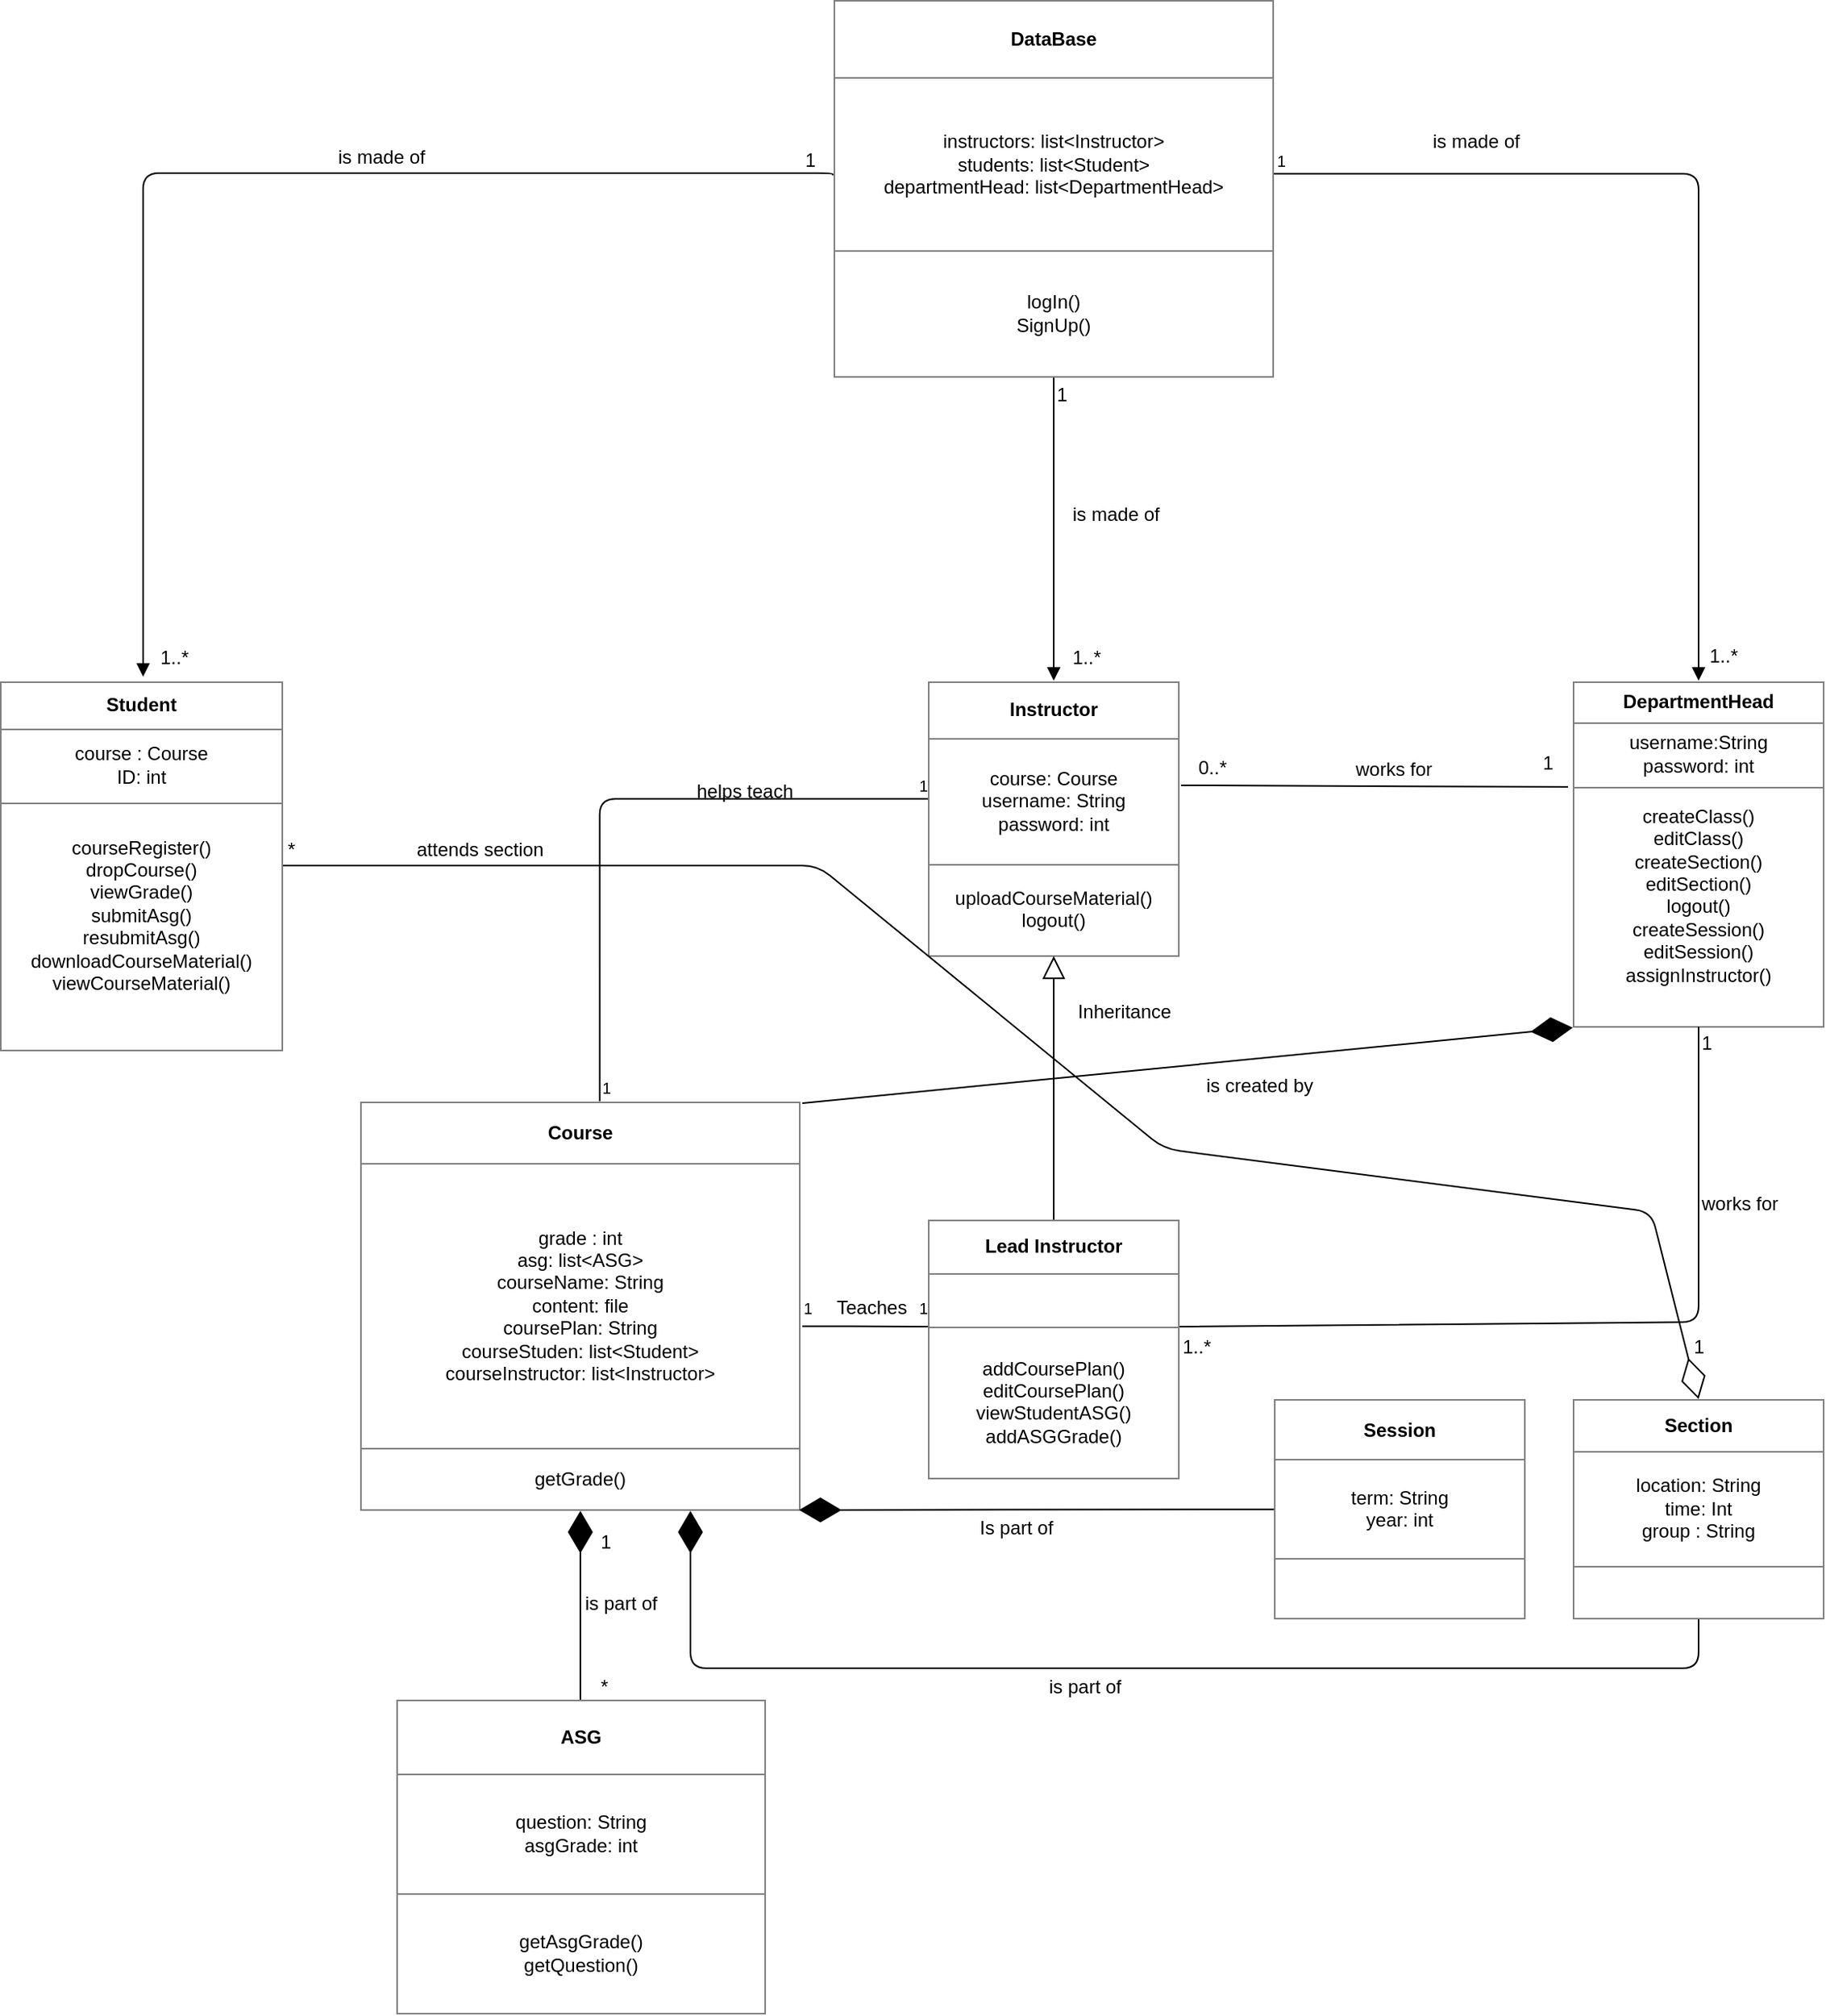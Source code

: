<mxfile version="10.3.9" type="github"><diagram id="5uwKdCJaVRyXNvjKu-MF" name="Page-1"><mxGraphModel dx="1640" dy="1031" grid="1" gridSize="10" guides="1" tooltips="1" connect="1" arrows="1" fold="1" page="1" pageScale="1" pageWidth="850" pageHeight="1100" math="0" shadow="0"><root><mxCell id="0"/><mxCell id="1" parent="0"/><mxCell id="axZMl3UCXFqn_MnOmaTG-1" value="&lt;table style=&quot;width: 100% ; height: 100% ; border-collapse: collapse&quot; width=&quot;100%&quot; cellpadding=&quot;4&quot; border=&quot;1&quot;&gt;&lt;tbody&gt;&lt;tr&gt;&lt;th align=&quot;center&quot;&gt;DepartmentHead&lt;br&gt;&lt;/th&gt;&lt;/tr&gt;&lt;tr&gt;&lt;td align=&quot;center&quot;&gt;username:String&lt;br&gt;password: int &lt;br&gt;&lt;/td&gt;&lt;/tr&gt;&lt;tr&gt;&lt;td align=&quot;center&quot;&gt;createClass()&lt;br&gt;editClass()&lt;br&gt;createSection()&lt;br&gt;editSection()&lt;br&gt;logout()&lt;br&gt;createSession()&lt;br&gt;editSession()&lt;br&gt;assignInstructor()&lt;br&gt;&lt;br&gt;&lt;/td&gt;&lt;/tr&gt;&lt;/tbody&gt;&lt;/table&gt;" style="text;html=1;strokeColor=none;fillColor=none;overflow=fill;" vertex="1" parent="1"><mxGeometry x="1040" y="472.5" width="160" height="220" as="geometry"/></mxCell><mxCell id="axZMl3UCXFqn_MnOmaTG-2" value="&lt;table style=&quot;width: 100% ; height: 100% ; border-collapse: collapse&quot; width=&quot;100%&quot; cellpadding=&quot;4&quot; border=&quot;1&quot;&gt;&lt;tbody&gt;&lt;tr&gt;&lt;th align=&quot;center&quot;&gt;Instructor&lt;br&gt;&lt;/th&gt;&lt;/tr&gt;&lt;tr&gt;&lt;td align=&quot;center&quot;&gt;course: Course&lt;br&gt;username: String&lt;br&gt;password: int&lt;br&gt;&lt;/td&gt;&lt;/tr&gt;&lt;tr&gt;&lt;td align=&quot;center&quot;&gt;uploadCourseMaterial()&lt;br&gt;logout()&lt;br&gt;&lt;/td&gt;&lt;/tr&gt;&lt;/tbody&gt;&lt;/table&gt;" style="text;html=1;strokeColor=none;fillColor=none;overflow=fill;" vertex="1" parent="1"><mxGeometry x="630" y="472.5" width="160" height="175" as="geometry"/></mxCell><mxCell id="axZMl3UCXFqn_MnOmaTG-3" value="&lt;table style=&quot;width: 100% ; height: 100% ; border-collapse: collapse&quot; width=&quot;100%&quot; cellpadding=&quot;4&quot; border=&quot;1&quot;&gt;&lt;tbody&gt;&lt;tr&gt;&lt;th align=&quot;center&quot;&gt;Lead Instructor&lt;br&gt;&lt;/th&gt;&lt;/tr&gt;&lt;tr&gt;&lt;td align=&quot;center&quot;&gt;&lt;br&gt;&lt;/td&gt;&lt;/tr&gt;&lt;tr&gt;&lt;td align=&quot;center&quot;&gt;addCoursePlan()&lt;br&gt;editCoursePlan()&lt;br&gt;viewStudentASG()&lt;br&gt;addASGGrade()&lt;br&gt;&lt;/td&gt;&lt;/tr&gt;&lt;/tbody&gt;&lt;/table&gt;" style="text;html=1;strokeColor=none;fillColor=none;overflow=fill;" vertex="1" parent="1"><mxGeometry x="630" y="815" width="160" height="165" as="geometry"/></mxCell><mxCell id="axZMl3UCXFqn_MnOmaTG-4" value="&lt;table style=&quot;width: 100% ; height: 100% ; border-collapse: collapse&quot; width=&quot;100%&quot; cellpadding=&quot;4&quot; border=&quot;1&quot;&gt;&lt;tbody&gt;&lt;tr&gt;&lt;th align=&quot;center&quot;&gt;Student&lt;br&gt;&lt;/th&gt;&lt;/tr&gt;&lt;tr&gt;&lt;td align=&quot;center&quot;&gt;course : Course&lt;br&gt;ID: int&lt;br&gt;&lt;/td&gt;&lt;/tr&gt;&lt;tr&gt;&lt;td align=&quot;center&quot;&gt;courseRegister()&lt;br&gt;dropCourse()&lt;br&gt;viewGrade()&lt;br&gt;submitAsg()&lt;br&gt;resubmitAsg()&lt;br&gt;downloadCourseMaterial()&lt;br&gt;viewCourseMaterial()&lt;br&gt;&lt;br&gt;&lt;/td&gt;&lt;/tr&gt;&lt;/tbody&gt;&lt;/table&gt;" style="text;html=1;strokeColor=none;fillColor=none;overflow=fill;" vertex="1" parent="1"><mxGeometry x="40" y="472.5" width="180" height="235" as="geometry"/></mxCell><mxCell id="axZMl3UCXFqn_MnOmaTG-5" value="&lt;table style=&quot;width: 100% ; height: 100% ; border-collapse: collapse&quot; width=&quot;100%&quot; cellpadding=&quot;4&quot; border=&quot;1&quot;&gt;&lt;tbody&gt;&lt;tr&gt;&lt;th align=&quot;center&quot;&gt;Course&lt;/th&gt;&lt;/tr&gt;&lt;tr&gt;&lt;td align=&quot;center&quot;&gt;grade : int&lt;br&gt;asg: list&amp;lt;ASG&amp;gt;&lt;br&gt;courseName: String&lt;br&gt;content: file&lt;br&gt;coursePlan: String&lt;br&gt;courseStuden: list&amp;lt;Student&amp;gt;&lt;br&gt;courseInstructor: list&amp;lt;Instructor&amp;gt;&lt;br&gt;&lt;/td&gt;&lt;/tr&gt;&lt;tr&gt;&lt;td align=&quot;center&quot;&gt;getGrade()&lt;/td&gt;&lt;/tr&gt;&lt;/tbody&gt;&lt;/table&gt;" style="text;html=1;strokeColor=none;fillColor=none;overflow=fill;" vertex="1" parent="1"><mxGeometry x="269" y="740" width="280" height="260" as="geometry"/></mxCell><mxCell id="axZMl3UCXFqn_MnOmaTG-6" value="&lt;table style=&quot;width: 100% ; height: 100% ; border-collapse: collapse&quot; width=&quot;100%&quot; cellpadding=&quot;4&quot; border=&quot;1&quot;&gt;&lt;tbody&gt;&lt;tr&gt;&lt;th align=&quot;center&quot;&gt;ASG&lt;/th&gt;&lt;/tr&gt;&lt;tr&gt;&lt;td align=&quot;center&quot;&gt;question: String&lt;br&gt;asgGrade: int&lt;br&gt;&lt;/td&gt;&lt;/tr&gt;&lt;tr&gt;&lt;td align=&quot;center&quot;&gt;getAsgGrade()&lt;br&gt;getQuestion()&lt;br&gt;&lt;/td&gt;&lt;/tr&gt;&lt;/tbody&gt;&lt;/table&gt;" style="text;html=1;strokeColor=none;fillColor=none;overflow=fill;" vertex="1" parent="1"><mxGeometry x="291.5" y="1120" width="235" height="200" as="geometry"/></mxCell><mxCell id="axZMl3UCXFqn_MnOmaTG-7" value="&lt;table style=&quot;width: 100% ; height: 100% ; border-collapse: collapse&quot; width=&quot;100%&quot; cellpadding=&quot;4&quot; border=&quot;1&quot;&gt;&lt;tbody&gt;&lt;tr&gt;&lt;th align=&quot;center&quot;&gt;DataBase&lt;/th&gt;&lt;/tr&gt;&lt;tr&gt;&lt;td align=&quot;center&quot;&gt;instructors: list&amp;lt;Instructor&amp;gt;&lt;br&gt;students: list&amp;lt;Student&amp;gt;&lt;br&gt;departmentHead: list&amp;lt;DepartmentHead&amp;gt;&lt;br&gt;&lt;/td&gt;&lt;/tr&gt;&lt;tr&gt;&lt;td align=&quot;center&quot;&gt;logIn()&lt;br&gt;SignUp()&lt;br&gt;&lt;/td&gt;&lt;/tr&gt;&lt;/tbody&gt;&lt;/table&gt;" style="text;html=1;strokeColor=none;fillColor=none;overflow=fill;" vertex="1" parent="1"><mxGeometry x="570" y="40" width="280" height="240" as="geometry"/></mxCell><mxCell id="axZMl3UCXFqn_MnOmaTG-8" value="" style="edgeStyle=none;html=1;endArrow=block;endFill=0;endSize=12;verticalAlign=bottom;entryX=0.5;entryY=1;entryDx=0;entryDy=0;exitX=0.5;exitY=0;exitDx=0;exitDy=0;" edge="1" parent="1" source="axZMl3UCXFqn_MnOmaTG-3" target="axZMl3UCXFqn_MnOmaTG-2"><mxGeometry width="160" relative="1" as="geometry"><mxPoint x="700" y="690" as="sourcePoint"/><mxPoint x="700" y="625" as="targetPoint"/></mxGeometry></mxCell><mxCell id="axZMl3UCXFqn_MnOmaTG-9" value="Inheritance" style="text;html=1;strokeColor=none;fillColor=none;align=center;verticalAlign=middle;whiteSpace=wrap;rounded=0;" vertex="1" parent="1"><mxGeometry x="710" y="672.5" width="90" height="20" as="geometry"/></mxCell><mxCell id="axZMl3UCXFqn_MnOmaTG-10" value="" style="endArrow=diamondThin;endFill=1;endSize=24;html=1;exitX=0.5;exitY=0;exitDx=0;exitDy=0;entryX=0.5;entryY=1;entryDx=0;entryDy=0;" edge="1" parent="1" source="axZMl3UCXFqn_MnOmaTG-6" target="axZMl3UCXFqn_MnOmaTG-5"><mxGeometry width="160" relative="1" as="geometry"><mxPoint x="260" y="1030" as="sourcePoint"/><mxPoint x="409" y="1050" as="targetPoint"/><Array as="points"/></mxGeometry></mxCell><mxCell id="axZMl3UCXFqn_MnOmaTG-11" value="" style="endArrow=none;html=1;edgeStyle=orthogonalEdgeStyle;entryX=0;entryY=0.412;entryDx=0;entryDy=0;entryPerimeter=0;exitX=1.004;exitY=0.549;exitDx=0;exitDy=0;exitPerimeter=0;" edge="1" parent="1" source="axZMl3UCXFqn_MnOmaTG-5" target="axZMl3UCXFqn_MnOmaTG-3"><mxGeometry relative="1" as="geometry"><mxPoint x="570" y="883" as="sourcePoint"/><mxPoint x="628" y="882" as="targetPoint"/><Array as="points"><mxPoint x="570" y="883"/><mxPoint x="570" y="883"/></Array></mxGeometry></mxCell><mxCell id="axZMl3UCXFqn_MnOmaTG-12" value="1" style="resizable=0;html=1;align=left;verticalAlign=bottom;labelBackgroundColor=#ffffff;fontSize=10;" connectable="0" vertex="1" parent="axZMl3UCXFqn_MnOmaTG-11"><mxGeometry x="-1" relative="1" as="geometry"><mxPoint x="-1" y="-3" as="offset"/></mxGeometry></mxCell><mxCell id="axZMl3UCXFqn_MnOmaTG-13" value="1" style="resizable=0;html=1;align=right;verticalAlign=bottom;labelBackgroundColor=#ffffff;fontSize=10;" connectable="0" vertex="1" parent="axZMl3UCXFqn_MnOmaTG-11"><mxGeometry x="1" relative="1" as="geometry"><mxPoint y="-3" as="offset"/></mxGeometry></mxCell><mxCell id="axZMl3UCXFqn_MnOmaTG-14" value="" style="endArrow=none;html=1;edgeStyle=orthogonalEdgeStyle;entryX=0;entryY=0.429;entryDx=0;entryDy=0;entryPerimeter=0;exitX=0.544;exitY=-0.001;exitDx=0;exitDy=0;exitPerimeter=0;" edge="1" parent="1" source="axZMl3UCXFqn_MnOmaTG-5" target="axZMl3UCXFqn_MnOmaTG-2"><mxGeometry relative="1" as="geometry"><mxPoint x="421" y="710" as="sourcePoint"/><mxPoint x="560" y="550" as="targetPoint"/><Array as="points"><mxPoint x="421" y="740"/><mxPoint x="421" y="548"/></Array></mxGeometry></mxCell><mxCell id="axZMl3UCXFqn_MnOmaTG-15" value="1" style="resizable=0;html=1;align=left;verticalAlign=bottom;labelBackgroundColor=#ffffff;fontSize=10;" connectable="0" vertex="1" parent="axZMl3UCXFqn_MnOmaTG-14"><mxGeometry x="-1" relative="1" as="geometry"/></mxCell><mxCell id="axZMl3UCXFqn_MnOmaTG-16" value="1" style="resizable=0;html=1;align=right;verticalAlign=bottom;labelBackgroundColor=#ffffff;fontSize=10;" connectable="0" vertex="1" parent="axZMl3UCXFqn_MnOmaTG-14"><mxGeometry x="1" relative="1" as="geometry"/></mxCell><mxCell id="axZMl3UCXFqn_MnOmaTG-17" value="" style="endArrow=diamondThin;endFill=0;endSize=24;html=1;entryX=0.5;entryY=0;entryDx=0;entryDy=0;exitX=1;exitY=0.5;exitDx=0;exitDy=0;" edge="1" parent="1" source="axZMl3UCXFqn_MnOmaTG-4" target="axZMl3UCXFqn_MnOmaTG-54"><mxGeometry width="160" relative="1" as="geometry"><mxPoint x="200" y="1340" as="sourcePoint"/><mxPoint x="40" y="1340" as="targetPoint"/><Array as="points"><mxPoint x="560" y="590"/><mxPoint x="780" y="770"/><mxPoint x="1090" y="810"/></Array></mxGeometry></mxCell><mxCell id="axZMl3UCXFqn_MnOmaTG-18" value="" style="endArrow=block;endFill=1;html=1;edgeStyle=orthogonalEdgeStyle;align=left;verticalAlign=top;exitX=-0.002;exitY=0.464;exitDx=0;exitDy=0;exitPerimeter=0;" edge="1" parent="1" source="axZMl3UCXFqn_MnOmaTG-7"><mxGeometry x="-1" relative="1" as="geometry"><mxPoint x="471" y="150" as="sourcePoint"/><mxPoint x="131" y="470" as="targetPoint"/><Array as="points"><mxPoint x="569" y="150"/><mxPoint x="131" y="150"/><mxPoint x="131" y="440"/></Array></mxGeometry></mxCell><mxCell id="axZMl3UCXFqn_MnOmaTG-19" value="" style="endArrow=block;endFill=1;html=1;edgeStyle=orthogonalEdgeStyle;align=left;verticalAlign=top;exitX=1;exitY=0.46;exitDx=0;exitDy=0;entryX=0.5;entryY=0;entryDx=0;entryDy=0;exitPerimeter=0;" edge="1" parent="1" source="axZMl3UCXFqn_MnOmaTG-7" target="axZMl3UCXFqn_MnOmaTG-1"><mxGeometry x="-1" relative="1" as="geometry"><mxPoint x="931" y="150" as="sourcePoint"/><mxPoint x="980" y="258.824" as="targetPoint"/><Array as="points"><mxPoint x="1120" y="150"/></Array></mxGeometry></mxCell><mxCell id="axZMl3UCXFqn_MnOmaTG-20" value="1" style="resizable=0;html=1;align=left;verticalAlign=bottom;labelBackgroundColor=#ffffff;fontSize=10;" connectable="0" vertex="1" parent="axZMl3UCXFqn_MnOmaTG-19"><mxGeometry x="-1" relative="1" as="geometry"/></mxCell><mxCell id="axZMl3UCXFqn_MnOmaTG-21" value="is made of" style="text;html=1;resizable=0;points=[];autosize=1;align=left;verticalAlign=top;spacingTop=-4;" vertex="1" parent="1"><mxGeometry x="252.5" y="130" width="80" height="20" as="geometry"/></mxCell><mxCell id="axZMl3UCXFqn_MnOmaTG-22" value="" style="endArrow=block;endFill=1;html=1;edgeStyle=orthogonalEdgeStyle;align=left;verticalAlign=top;exitX=0.5;exitY=1;exitDx=0;exitDy=0;entryX=0.5;entryY=0;entryDx=0;entryDy=0;" edge="1" parent="1" source="axZMl3UCXFqn_MnOmaTG-7" target="axZMl3UCXFqn_MnOmaTG-2"><mxGeometry x="-1" relative="1" as="geometry"><mxPoint x="811" y="350" as="sourcePoint"/><mxPoint x="711" y="450" as="targetPoint"/></mxGeometry></mxCell><mxCell id="axZMl3UCXFqn_MnOmaTG-23" value="is made of" style="text;html=1;resizable=0;points=[];autosize=1;align=left;verticalAlign=top;spacingTop=-4;" vertex="1" parent="1"><mxGeometry x="949" y="120" width="70" height="20" as="geometry"/></mxCell><mxCell id="axZMl3UCXFqn_MnOmaTG-24" value="is made of" style="text;html=1;resizable=0;points=[];autosize=1;align=left;verticalAlign=top;spacingTop=-4;" vertex="1" parent="1"><mxGeometry x="720" y="357" width="70" height="20" as="geometry"/></mxCell><mxCell id="axZMl3UCXFqn_MnOmaTG-25" value="" style="endArrow=none;html=1;entryX=-0.019;entryY=0.307;entryDx=0;entryDy=0;entryPerimeter=0;exitX=1.006;exitY=0.38;exitDx=0;exitDy=0;exitPerimeter=0;" edge="1" parent="1" source="axZMl3UCXFqn_MnOmaTG-2" target="axZMl3UCXFqn_MnOmaTG-1"><mxGeometry width="50" height="50" relative="1" as="geometry"><mxPoint x="870" y="667.5" as="sourcePoint"/><mxPoint x="970" y="497.5" as="targetPoint"/></mxGeometry></mxCell><mxCell id="axZMl3UCXFqn_MnOmaTG-26" value="1" style="text;html=1;resizable=0;points=[];autosize=1;align=left;verticalAlign=top;spacingTop=-4;" vertex="1" parent="1"><mxGeometry x="1019" y="515" width="20" height="20" as="geometry"/></mxCell><mxCell id="axZMl3UCXFqn_MnOmaTG-27" value="0..*" style="text;html=1;resizable=0;points=[];autosize=1;align=left;verticalAlign=top;spacingTop=-4;" vertex="1" parent="1"><mxGeometry x="800" y="518" width="30" height="20" as="geometry"/></mxCell><mxCell id="axZMl3UCXFqn_MnOmaTG-28" value="" style="endArrow=diamondThin;endFill=1;endSize=24;html=1;entryX=0;entryY=1.002;entryDx=0;entryDy=0;entryPerimeter=0;exitX=1.004;exitY=0.004;exitDx=0;exitDy=0;exitPerimeter=0;" edge="1" parent="1" source="axZMl3UCXFqn_MnOmaTG-5" target="axZMl3UCXFqn_MnOmaTG-1"><mxGeometry width="160" relative="1" as="geometry"><mxPoint x="789" y="706.5" as="sourcePoint"/><mxPoint x="949" y="706.5" as="targetPoint"/></mxGeometry></mxCell><mxCell id="axZMl3UCXFqn_MnOmaTG-29" value="" style="endArrow=none;html=1;entryX=0.5;entryY=1;entryDx=0;entryDy=0;exitX=1;exitY=0.412;exitDx=0;exitDy=0;exitPerimeter=0;" edge="1" parent="1" source="axZMl3UCXFqn_MnOmaTG-3" target="axZMl3UCXFqn_MnOmaTG-1"><mxGeometry width="50" height="50" relative="1" as="geometry"><mxPoint x="790" y="880" as="sourcePoint"/><mxPoint x="840" y="840" as="targetPoint"/><Array as="points"><mxPoint x="1120" y="880"/></Array></mxGeometry></mxCell><mxCell id="axZMl3UCXFqn_MnOmaTG-30" value="1" style="text;html=1;resizable=0;points=[];autosize=1;align=left;verticalAlign=top;spacingTop=-4;" vertex="1" parent="1"><mxGeometry x="1120" y="692.5" width="20" height="20" as="geometry"/></mxCell><mxCell id="axZMl3UCXFqn_MnOmaTG-31" value="1..*" style="text;html=1;resizable=0;points=[];autosize=1;align=left;verticalAlign=top;spacingTop=-4;" vertex="1" parent="1"><mxGeometry x="790" y="886" width="30" height="20" as="geometry"/></mxCell><mxCell id="axZMl3UCXFqn_MnOmaTG-32" value="is part of " style="text;html=1;resizable=0;points=[];autosize=1;align=left;verticalAlign=top;spacingTop=-4;" vertex="1" parent="1"><mxGeometry x="410" y="1049" width="60" height="20" as="geometry"/></mxCell><mxCell id="axZMl3UCXFqn_MnOmaTG-33" value="1" style="text;html=1;resizable=0;points=[];autosize=1;align=left;verticalAlign=top;spacingTop=-4;" vertex="1" parent="1"><mxGeometry x="420" y="1010" width="20" height="20" as="geometry"/></mxCell><mxCell id="axZMl3UCXFqn_MnOmaTG-34" value="*" style="text;html=1;resizable=0;points=[];autosize=1;align=left;verticalAlign=top;spacingTop=-4;" vertex="1" parent="1"><mxGeometry x="420" y="1102" width="20" height="20" as="geometry"/></mxCell><mxCell id="axZMl3UCXFqn_MnOmaTG-35" value="*" style="text;html=1;resizable=0;points=[];autosize=1;align=left;verticalAlign=top;spacingTop=-4;" vertex="1" parent="1"><mxGeometry x="221" y="570" width="20" height="20" as="geometry"/></mxCell><mxCell id="axZMl3UCXFqn_MnOmaTG-36" value="1" style="text;html=1;resizable=0;points=[];autosize=1;align=left;verticalAlign=top;spacingTop=-4;" vertex="1" parent="1"><mxGeometry x="1115" y="886" width="20" height="20" as="geometry"/></mxCell><mxCell id="axZMl3UCXFqn_MnOmaTG-37" value="1" style="text;html=1;resizable=0;points=[];autosize=1;align=left;verticalAlign=top;spacingTop=-4;" vertex="1" parent="1"><mxGeometry x="550" y="132" width="20" height="20" as="geometry"/></mxCell><mxCell id="axZMl3UCXFqn_MnOmaTG-38" value="1" style="text;html=1;resizable=0;points=[];autosize=1;align=left;verticalAlign=top;spacingTop=-4;" vertex="1" parent="1"><mxGeometry x="710" y="281" width="20" height="20" as="geometry"/></mxCell><mxCell id="axZMl3UCXFqn_MnOmaTG-39" value="1..*" style="text;html=1;resizable=0;points=[];autosize=1;align=left;verticalAlign=top;spacingTop=-4;" vertex="1" parent="1"><mxGeometry x="140" y="448" width="30" height="20" as="geometry"/></mxCell><mxCell id="axZMl3UCXFqn_MnOmaTG-40" value="1..*" style="text;html=1;resizable=0;points=[];autosize=1;align=left;verticalAlign=top;spacingTop=-4;" vertex="1" parent="1"><mxGeometry x="720" y="448" width="30" height="20" as="geometry"/></mxCell><mxCell id="axZMl3UCXFqn_MnOmaTG-41" value="1..*" style="text;html=1;resizable=0;points=[];autosize=1;align=left;verticalAlign=top;spacingTop=-4;" vertex="1" parent="1"><mxGeometry x="1125" y="447" width="30" height="20" as="geometry"/></mxCell><mxCell id="axZMl3UCXFqn_MnOmaTG-42" value="attends section" style="text;html=1;resizable=0;points=[];autosize=1;align=left;verticalAlign=top;spacingTop=-4;" vertex="1" parent="1"><mxGeometry x="302.5" y="570" width="100" height="20" as="geometry"/></mxCell><mxCell id="axZMl3UCXFqn_MnOmaTG-52" value="&lt;table style=&quot;width: 100% ; height: 100% ; border-collapse: collapse&quot; width=&quot;100%&quot; cellpadding=&quot;4&quot; border=&quot;1&quot;&gt;&lt;tbody&gt;&lt;tr&gt;&lt;th align=&quot;center&quot;&gt;Session&lt;br&gt;&lt;/th&gt;&lt;/tr&gt;&lt;tr&gt;&lt;td align=&quot;center&quot;&gt;term: String&lt;br&gt;year: int&lt;br&gt;&lt;/td&gt;&lt;/tr&gt;&lt;tr&gt;&lt;td align=&quot;center&quot;&gt;&lt;br&gt;&lt;/td&gt;&lt;/tr&gt;&lt;/tbody&gt;&lt;/table&gt;" style="text;html=1;strokeColor=none;fillColor=none;overflow=fill;" vertex="1" parent="1"><mxGeometry x="850" y="929.071" width="160" height="140" as="geometry"/></mxCell><mxCell id="axZMl3UCXFqn_MnOmaTG-54" value="&lt;table style=&quot;width: 100% ; height: 100% ; border-collapse: collapse&quot; width=&quot;100%&quot; cellpadding=&quot;4&quot; border=&quot;1&quot;&gt;&lt;tbody&gt;&lt;tr&gt;&lt;th align=&quot;center&quot;&gt;Section&lt;/th&gt;&lt;/tr&gt;&lt;tr&gt;&lt;td align=&quot;center&quot;&gt;location: String&lt;br&gt;time: Int&lt;br&gt;group : String&lt;br&gt;&lt;/td&gt;&lt;/tr&gt;&lt;tr&gt;&lt;td align=&quot;center&quot;&gt;&lt;br&gt;&lt;/td&gt;&lt;/tr&gt;&lt;/tbody&gt;&lt;/table&gt;" style="text;html=1;strokeColor=none;fillColor=none;overflow=fill;" vertex="1" parent="1"><mxGeometry x="1040" y="929" width="160" height="140" as="geometry"/></mxCell><mxCell id="axZMl3UCXFqn_MnOmaTG-55" value="" style="endArrow=diamondThin;endFill=1;endSize=24;html=1;entryX=0.997;entryY=0.998;entryDx=0;entryDy=0;entryPerimeter=0;exitX=0;exitY=0.5;exitDx=0;exitDy=0;" edge="1" parent="1" source="axZMl3UCXFqn_MnOmaTG-52" target="axZMl3UCXFqn_MnOmaTG-5"><mxGeometry width="160" relative="1" as="geometry"><mxPoint x="815" y="872.5" as="sourcePoint"/><mxPoint x="1305.286" y="823.929" as="targetPoint"/></mxGeometry></mxCell><mxCell id="axZMl3UCXFqn_MnOmaTG-56" value="" style="endArrow=diamondThin;endFill=1;endSize=24;html=1;exitX=0.5;exitY=1;exitDx=0;exitDy=0;entryX=0.75;entryY=1;entryDx=0;entryDy=0;" edge="1" parent="1" source="axZMl3UCXFqn_MnOmaTG-54" target="axZMl3UCXFqn_MnOmaTG-5"><mxGeometry width="160" relative="1" as="geometry"><mxPoint x="1104.5" y="925.5" as="sourcePoint"/><mxPoint x="480" y="1001" as="targetPoint"/><Array as="points"><mxPoint x="1120" y="1100"/><mxPoint x="479" y="1100"/></Array></mxGeometry></mxCell><mxCell id="axZMl3UCXFqn_MnOmaTG-58" value="Teaches" style="text;html=1;resizable=0;points=[];autosize=1;align=left;verticalAlign=top;spacingTop=-4;" vertex="1" parent="1"><mxGeometry x="569.5" y="861" width="60" height="20" as="geometry"/></mxCell><mxCell id="axZMl3UCXFqn_MnOmaTG-59" value="Is part of" style="text;html=1;resizable=0;points=[];autosize=1;align=left;verticalAlign=top;spacingTop=-4;" vertex="1" parent="1"><mxGeometry x="661" y="1001" width="60" height="20" as="geometry"/></mxCell><mxCell id="axZMl3UCXFqn_MnOmaTG-60" value="is part of " style="text;html=1;resizable=0;points=[];autosize=1;align=left;verticalAlign=top;spacingTop=-4;" vertex="1" parent="1"><mxGeometry x="705" y="1102" width="60" height="20" as="geometry"/></mxCell><mxCell id="axZMl3UCXFqn_MnOmaTG-61" value="helps teach" style="text;html=1;resizable=0;points=[];autosize=1;align=left;verticalAlign=top;spacingTop=-4;" vertex="1" parent="1"><mxGeometry x="481" y="533" width="80" height="20" as="geometry"/></mxCell><mxCell id="axZMl3UCXFqn_MnOmaTG-62" value="works for" style="text;html=1;resizable=0;points=[];autosize=1;align=left;verticalAlign=top;spacingTop=-4;" vertex="1" parent="1"><mxGeometry x="1120" y="795" width="60" height="20" as="geometry"/></mxCell><mxCell id="axZMl3UCXFqn_MnOmaTG-63" value="works for" style="text;html=1;resizable=0;points=[];autosize=1;align=left;verticalAlign=top;spacingTop=-4;" vertex="1" parent="1"><mxGeometry x="900" y="519" width="60" height="20" as="geometry"/></mxCell><mxCell id="axZMl3UCXFqn_MnOmaTG-66" value="is created by" style="text;html=1;resizable=0;points=[];autosize=1;align=left;verticalAlign=top;spacingTop=-4;" vertex="1" parent="1"><mxGeometry x="805" y="720" width="80" height="20" as="geometry"/></mxCell></root></mxGraphModel></diagram></mxfile>